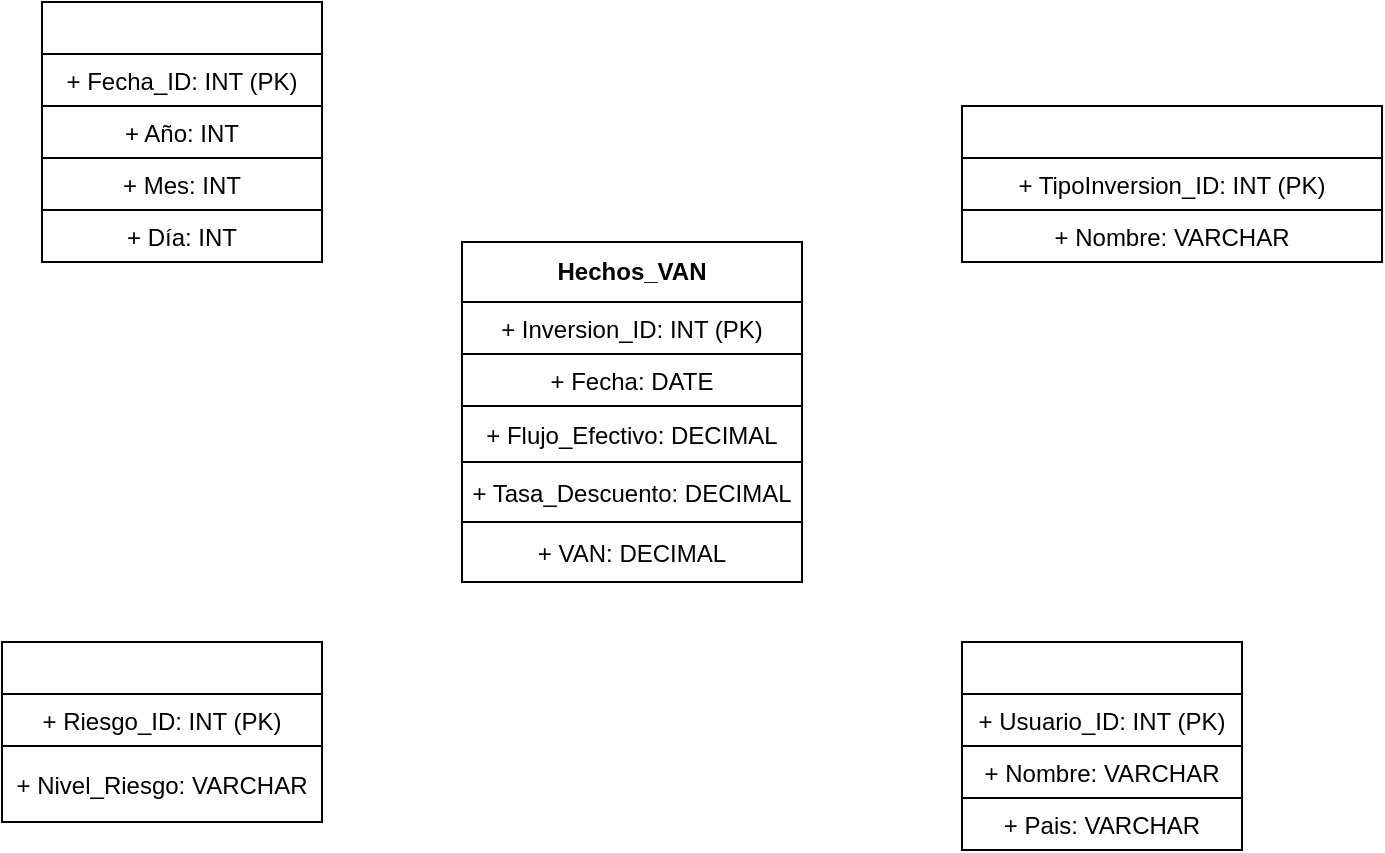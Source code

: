 <?xml version="1.0" encoding="UTF-8"?>
<mxfile version="26.1.1">
  <diagram id="DiagramaVAN" name="Diagrama VAN">
    <mxGraphModel dx="2048" dy="764" grid="1" gridSize="10" guides="1" tooltips="1" connect="1" arrows="1" fold="1" page="1" pageScale="1" pageWidth="827" pageHeight="1169" math="0" shadow="0">
      <root>
        <mxCell id="0" />
        <mxCell id="1" parent="0" />
        
        <!-- Tabla de hechos: Hechos_VAN -->
        <mxCell id="Hechos_VAN" value="Hechos_VAN" 
          style="swimlane;fontStyle=1;childLayout=stackLayout;horizontal=1;startSize=30;fillColor=none;horizontalStack=0;resizeParent=1;resizeParentMax=0;resizeLast=0;collapsible=1;marginBottom=0;whiteSpace=wrap;html=1;" vertex="1" parent="1">
          <mxGeometry x="310" y="120" width="170" height="170" as="geometry" />
        </mxCell>

        <mxCell id="VAN_1" value="+ Inversion_ID: INT (PK)" vertex="1" parent="Hechos_VAN">
          <mxGeometry y="30" width="170" height="26" as="geometry" />
        </mxCell>

        <mxCell id="VAN_2" value="+ Fecha: DATE" vertex="1" parent="Hechos_VAN">
          <mxGeometry y="56" width="170" height="26" as="geometry" />
        </mxCell>

        <mxCell id="VAN_3" value="+ Flujo_Efectivo: DECIMAL" vertex="1" parent="Hechos_VAN">
          <mxGeometry y="82" width="170" height="28" as="geometry" />
        </mxCell>

        <mxCell id="VAN_4" value="+ Tasa_Descuento: DECIMAL" vertex="1" parent="Hechos_VAN">
          <mxGeometry y="110" width="170" height="30" as="geometry" />
        </mxCell>

        <mxCell id="VAN_5" value="+ VAN: DECIMAL" vertex="1" parent="Hechos_VAN">
          <mxGeometry y="140" width="170" height="30" as="geometry" />
        </mxCell>

        <!-- Dim_Tiempo -->
        <mxCell id="Dim_Tiempo" value="Dim_Tiempo" vertex="1" parent="1">
          <mxGeometry x="100" width="140" height="130" as="geometry" />
        </mxCell>

        <mxCell id="DT_1" value="+ Fecha_ID: INT (PK)" vertex="1" parent="Dim_Tiempo">
          <mxGeometry y="26" width="140" height="26" as="geometry" />
        </mxCell>

        <mxCell id="DT_2" value="+ Año: INT" vertex="1" parent="Dim_Tiempo">
          <mxGeometry y="52" width="140" height="26" as="geometry" />
        </mxCell>

        <mxCell id="DT_3" value="+ Mes: INT" vertex="1" parent="Dim_Tiempo">
          <mxGeometry y="78" width="140" height="26" as="geometry" />
        </mxCell>

        <mxCell id="DT_4" value="+ Día: INT" vertex="1" parent="Dim_Tiempo">
          <mxGeometry y="104" width="140" height="26" as="geometry" />
        </mxCell>

        <!-- Dim_Tipo_Inversion -->
        <mxCell id="Dim_Tipo_Inversion" value="Dim_Tipo_Inversion" vertex="1" parent="1">
          <mxGeometry x="560" y="52" width="210" height="78" as="geometry" />
        </mxCell>

        <mxCell id="DTI_1" value="+ TipoInversion_ID: INT (PK)" vertex="1" parent="Dim_Tipo_Inversion">
          <mxGeometry y="26" width="210" height="26" as="geometry" />
        </mxCell>

        <mxCell id="DTI_2" value="+ Nombre: VARCHAR" vertex="1" parent="Dim_Tipo_Inversion">
          <mxGeometry y="52" width="210" height="26" as="geometry" />
        </mxCell>

        <!-- Dim_Riesgo -->
        <mxCell id="Dim_Riesgo" value="Dim_Riesgo" vertex="1" parent="1">
          <mxGeometry x="80" y="320" width="160" height="90" as="geometry" />
        </mxCell>

        <mxCell id="DR_1" value="+ Riesgo_ID: INT (PK)" vertex="1" parent="Dim_Riesgo">
          <mxGeometry y="26" width="160" height="26" as="geometry" />
        </mxCell>

        <mxCell id="DR_2" value="+ Nivel_Riesgo: VARCHAR" vertex="1" parent="Dim_Riesgo">
          <mxGeometry y="52" width="160" height="38" as="geometry" />
        </mxCell>

        <!-- Dim_Usuario -->
        <mxCell id="Dim_Usuario" value="Dim_Usuario" vertex="1" parent="1">
          <mxGeometry x="560" y="320" width="140" height="104" as="geometry" />
        </mxCell>

        <mxCell id="DU_1" value="+ Usuario_ID: INT (PK)" vertex="1" parent="Dim_Usuario">
          <mxGeometry y="26" width="140" height="26" as="geometry" />
        </mxCell>

        <mxCell id="DU_2" value="+ Nombre: VARCHAR" vertex="1" parent="Dim_Usuario">
          <mxGeometry y="52" width="140" height="26" as="geometry" />
        </mxCell>

        <mxCell id="DU_3" value="+ Pais: VARCHAR" vertex="1" parent="Dim_Usuario">
          <mxGeometry y="78" width="140" height="26" as="geometry" />
        </mxCell>

      </root>
    </mxGraphModel>
  </diagram>
</mxfile>

